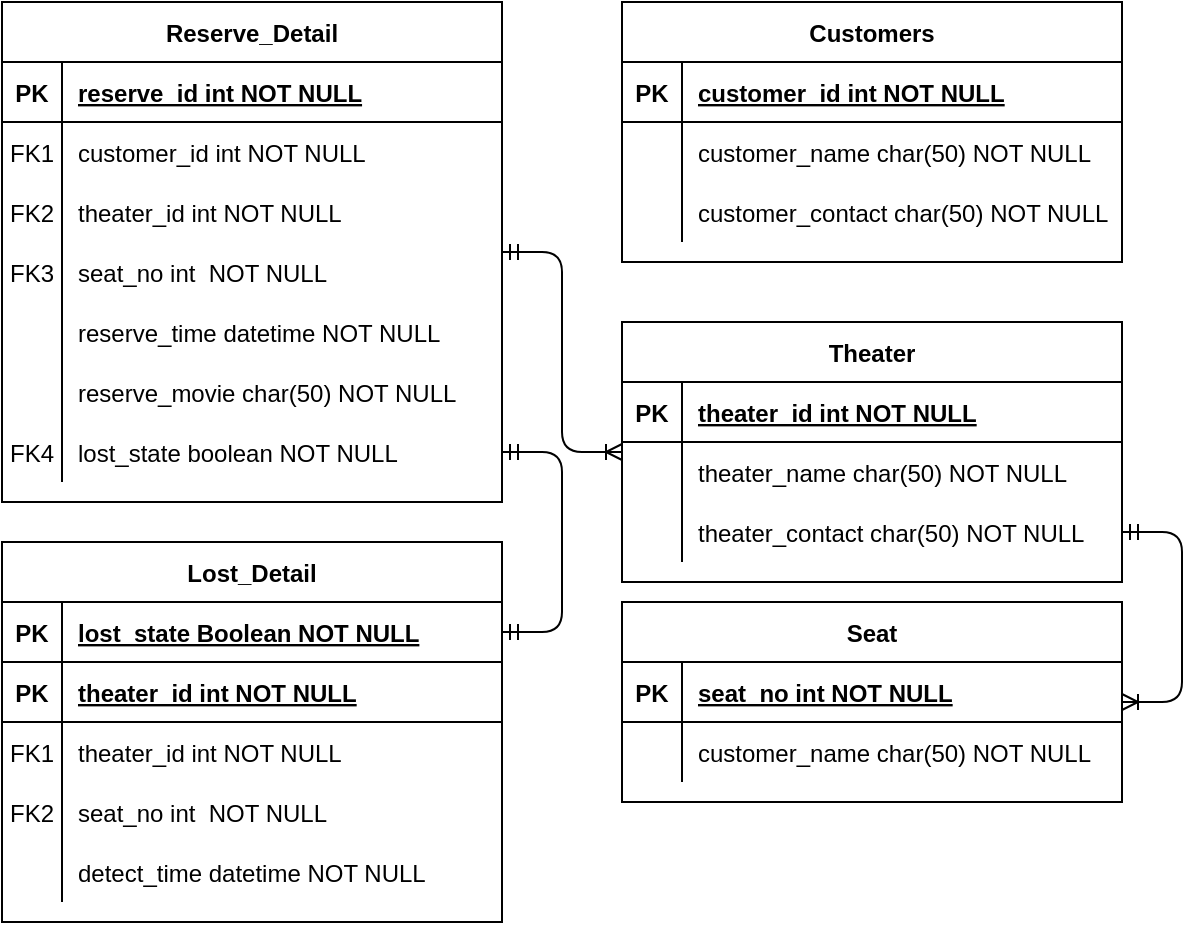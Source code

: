 <mxfile version="14.5.7" type="github">
  <diagram id="R2lEEEUBdFMjLlhIrx00" name="Page-1">
    <mxGraphModel dx="1185" dy="1793" grid="1" gridSize="10" guides="1" tooltips="1" connect="1" arrows="1" fold="1" page="1" pageScale="1" pageWidth="850" pageHeight="1100" math="0" shadow="0" extFonts="Permanent Marker^https://fonts.googleapis.com/css?family=Permanent+Marker">
      <root>
        <mxCell id="0" />
        <mxCell id="1" parent="0" />
        <mxCell id="C-vyLk0tnHw3VtMMgP7b-2" value="Reserve_Detail" style="shape=table;startSize=30;container=1;collapsible=1;childLayout=tableLayout;fixedRows=1;rowLines=0;fontStyle=1;align=center;resizeLast=1;" parent="1" vertex="1">
          <mxGeometry x="160" y="-20" width="250" height="250" as="geometry" />
        </mxCell>
        <mxCell id="C-vyLk0tnHw3VtMMgP7b-3" value="" style="shape=partialRectangle;collapsible=0;dropTarget=0;pointerEvents=0;fillColor=none;points=[[0,0.5],[1,0.5]];portConstraint=eastwest;top=0;left=0;right=0;bottom=1;" parent="C-vyLk0tnHw3VtMMgP7b-2" vertex="1">
          <mxGeometry y="30" width="250" height="30" as="geometry" />
        </mxCell>
        <mxCell id="C-vyLk0tnHw3VtMMgP7b-4" value="PK" style="shape=partialRectangle;overflow=hidden;connectable=0;fillColor=none;top=0;left=0;bottom=0;right=0;fontStyle=1;" parent="C-vyLk0tnHw3VtMMgP7b-3" vertex="1">
          <mxGeometry width="30" height="30" as="geometry" />
        </mxCell>
        <mxCell id="C-vyLk0tnHw3VtMMgP7b-5" value="reserve_id int NOT NULL " style="shape=partialRectangle;overflow=hidden;connectable=0;fillColor=none;top=0;left=0;bottom=0;right=0;align=left;spacingLeft=6;fontStyle=5;" parent="C-vyLk0tnHw3VtMMgP7b-3" vertex="1">
          <mxGeometry x="30" width="220" height="30" as="geometry" />
        </mxCell>
        <mxCell id="C-vyLk0tnHw3VtMMgP7b-6" value="" style="shape=partialRectangle;collapsible=0;dropTarget=0;pointerEvents=0;fillColor=none;points=[[0,0.5],[1,0.5]];portConstraint=eastwest;top=0;left=0;right=0;bottom=0;" parent="C-vyLk0tnHw3VtMMgP7b-2" vertex="1">
          <mxGeometry y="60" width="250" height="30" as="geometry" />
        </mxCell>
        <mxCell id="C-vyLk0tnHw3VtMMgP7b-7" value="FK1" style="shape=partialRectangle;overflow=hidden;connectable=0;fillColor=none;top=0;left=0;bottom=0;right=0;" parent="C-vyLk0tnHw3VtMMgP7b-6" vertex="1">
          <mxGeometry width="30" height="30" as="geometry" />
        </mxCell>
        <mxCell id="C-vyLk0tnHw3VtMMgP7b-8" value="customer_id int NOT NULL" style="shape=partialRectangle;overflow=hidden;connectable=0;fillColor=none;top=0;left=0;bottom=0;right=0;align=left;spacingLeft=6;" parent="C-vyLk0tnHw3VtMMgP7b-6" vertex="1">
          <mxGeometry x="30" width="220" height="30" as="geometry" />
        </mxCell>
        <mxCell id="fnGdS_9XlnBEm4dcvLmP-45" style="shape=partialRectangle;collapsible=0;dropTarget=0;pointerEvents=0;fillColor=none;points=[[0,0.5],[1,0.5]];portConstraint=eastwest;top=0;left=0;right=0;bottom=0;" vertex="1" parent="C-vyLk0tnHw3VtMMgP7b-2">
          <mxGeometry y="90" width="250" height="30" as="geometry" />
        </mxCell>
        <mxCell id="fnGdS_9XlnBEm4dcvLmP-46" value="FK2" style="shape=partialRectangle;overflow=hidden;connectable=0;fillColor=none;top=0;left=0;bottom=0;right=0;" vertex="1" parent="fnGdS_9XlnBEm4dcvLmP-45">
          <mxGeometry width="30" height="30" as="geometry" />
        </mxCell>
        <mxCell id="fnGdS_9XlnBEm4dcvLmP-47" value="theater_id int NOT NULL" style="shape=partialRectangle;overflow=hidden;connectable=0;fillColor=none;top=0;left=0;bottom=0;right=0;align=left;spacingLeft=6;" vertex="1" parent="fnGdS_9XlnBEm4dcvLmP-45">
          <mxGeometry x="30" width="220" height="30" as="geometry" />
        </mxCell>
        <mxCell id="C-vyLk0tnHw3VtMMgP7b-9" value="" style="shape=partialRectangle;collapsible=0;dropTarget=0;pointerEvents=0;fillColor=none;points=[[0,0.5],[1,0.5]];portConstraint=eastwest;top=0;left=0;right=0;bottom=0;" parent="C-vyLk0tnHw3VtMMgP7b-2" vertex="1">
          <mxGeometry y="120" width="250" height="30" as="geometry" />
        </mxCell>
        <mxCell id="C-vyLk0tnHw3VtMMgP7b-10" value="FK3" style="shape=partialRectangle;overflow=hidden;connectable=0;fillColor=none;top=0;left=0;bottom=0;right=0;" parent="C-vyLk0tnHw3VtMMgP7b-9" vertex="1">
          <mxGeometry width="30" height="30" as="geometry" />
        </mxCell>
        <mxCell id="C-vyLk0tnHw3VtMMgP7b-11" value="seat_no int  NOT NULL" style="shape=partialRectangle;overflow=hidden;connectable=0;fillColor=none;top=0;left=0;bottom=0;right=0;align=left;spacingLeft=6;" parent="C-vyLk0tnHw3VtMMgP7b-9" vertex="1">
          <mxGeometry x="30" width="220" height="30" as="geometry" />
        </mxCell>
        <mxCell id="fnGdS_9XlnBEm4dcvLmP-18" style="shape=partialRectangle;collapsible=0;dropTarget=0;pointerEvents=0;fillColor=none;points=[[0,0.5],[1,0.5]];portConstraint=eastwest;top=0;left=0;right=0;bottom=0;" vertex="1" parent="C-vyLk0tnHw3VtMMgP7b-2">
          <mxGeometry y="150" width="250" height="30" as="geometry" />
        </mxCell>
        <mxCell id="fnGdS_9XlnBEm4dcvLmP-19" style="shape=partialRectangle;overflow=hidden;connectable=0;fillColor=none;top=0;left=0;bottom=0;right=0;" vertex="1" parent="fnGdS_9XlnBEm4dcvLmP-18">
          <mxGeometry width="30" height="30" as="geometry" />
        </mxCell>
        <mxCell id="fnGdS_9XlnBEm4dcvLmP-20" value="reserve_time datetime NOT NULL" style="shape=partialRectangle;overflow=hidden;connectable=0;fillColor=none;top=0;left=0;bottom=0;right=0;align=left;spacingLeft=6;" vertex="1" parent="fnGdS_9XlnBEm4dcvLmP-18">
          <mxGeometry x="30" width="220" height="30" as="geometry" />
        </mxCell>
        <mxCell id="fnGdS_9XlnBEm4dcvLmP-21" style="shape=partialRectangle;collapsible=0;dropTarget=0;pointerEvents=0;fillColor=none;points=[[0,0.5],[1,0.5]];portConstraint=eastwest;top=0;left=0;right=0;bottom=0;" vertex="1" parent="C-vyLk0tnHw3VtMMgP7b-2">
          <mxGeometry y="180" width="250" height="30" as="geometry" />
        </mxCell>
        <mxCell id="fnGdS_9XlnBEm4dcvLmP-22" style="shape=partialRectangle;overflow=hidden;connectable=0;fillColor=none;top=0;left=0;bottom=0;right=0;" vertex="1" parent="fnGdS_9XlnBEm4dcvLmP-21">
          <mxGeometry width="30" height="30" as="geometry" />
        </mxCell>
        <mxCell id="fnGdS_9XlnBEm4dcvLmP-23" value="reserve_movie char(50) NOT NULL" style="shape=partialRectangle;overflow=hidden;connectable=0;fillColor=none;top=0;left=0;bottom=0;right=0;align=left;spacingLeft=6;" vertex="1" parent="fnGdS_9XlnBEm4dcvLmP-21">
          <mxGeometry x="30" width="220" height="30" as="geometry" />
        </mxCell>
        <mxCell id="fnGdS_9XlnBEm4dcvLmP-42" style="shape=partialRectangle;collapsible=0;dropTarget=0;pointerEvents=0;fillColor=none;points=[[0,0.5],[1,0.5]];portConstraint=eastwest;top=0;left=0;right=0;bottom=0;" vertex="1" parent="C-vyLk0tnHw3VtMMgP7b-2">
          <mxGeometry y="210" width="250" height="30" as="geometry" />
        </mxCell>
        <mxCell id="fnGdS_9XlnBEm4dcvLmP-43" value="FK4" style="shape=partialRectangle;overflow=hidden;connectable=0;fillColor=none;top=0;left=0;bottom=0;right=0;" vertex="1" parent="fnGdS_9XlnBEm4dcvLmP-42">
          <mxGeometry width="30" height="30" as="geometry" />
        </mxCell>
        <mxCell id="fnGdS_9XlnBEm4dcvLmP-44" value="lost_state boolean NOT NULL" style="shape=partialRectangle;overflow=hidden;connectable=0;fillColor=none;top=0;left=0;bottom=0;right=0;align=left;spacingLeft=6;" vertex="1" parent="fnGdS_9XlnBEm4dcvLmP-42">
          <mxGeometry x="30" width="220" height="30" as="geometry" />
        </mxCell>
        <mxCell id="C-vyLk0tnHw3VtMMgP7b-13" value="Theater" style="shape=table;startSize=30;container=1;collapsible=1;childLayout=tableLayout;fixedRows=1;rowLines=0;fontStyle=1;align=center;resizeLast=1;" parent="1" vertex="1">
          <mxGeometry x="470" y="140" width="250" height="130" as="geometry" />
        </mxCell>
        <mxCell id="C-vyLk0tnHw3VtMMgP7b-14" value="" style="shape=partialRectangle;collapsible=0;dropTarget=0;pointerEvents=0;fillColor=none;points=[[0,0.5],[1,0.5]];portConstraint=eastwest;top=0;left=0;right=0;bottom=1;" parent="C-vyLk0tnHw3VtMMgP7b-13" vertex="1">
          <mxGeometry y="30" width="250" height="30" as="geometry" />
        </mxCell>
        <mxCell id="C-vyLk0tnHw3VtMMgP7b-15" value="PK" style="shape=partialRectangle;overflow=hidden;connectable=0;fillColor=none;top=0;left=0;bottom=0;right=0;fontStyle=1;" parent="C-vyLk0tnHw3VtMMgP7b-14" vertex="1">
          <mxGeometry width="30" height="30" as="geometry" />
        </mxCell>
        <mxCell id="C-vyLk0tnHw3VtMMgP7b-16" value="theater_id int NOT NULL " style="shape=partialRectangle;overflow=hidden;connectable=0;fillColor=none;top=0;left=0;bottom=0;right=0;align=left;spacingLeft=6;fontStyle=5;" parent="C-vyLk0tnHw3VtMMgP7b-14" vertex="1">
          <mxGeometry x="30" width="220" height="30" as="geometry" />
        </mxCell>
        <mxCell id="C-vyLk0tnHw3VtMMgP7b-17" value="" style="shape=partialRectangle;collapsible=0;dropTarget=0;pointerEvents=0;fillColor=none;points=[[0,0.5],[1,0.5]];portConstraint=eastwest;top=0;left=0;right=0;bottom=0;" parent="C-vyLk0tnHw3VtMMgP7b-13" vertex="1">
          <mxGeometry y="60" width="250" height="30" as="geometry" />
        </mxCell>
        <mxCell id="C-vyLk0tnHw3VtMMgP7b-18" value="" style="shape=partialRectangle;overflow=hidden;connectable=0;fillColor=none;top=0;left=0;bottom=0;right=0;" parent="C-vyLk0tnHw3VtMMgP7b-17" vertex="1">
          <mxGeometry width="30" height="30" as="geometry" />
        </mxCell>
        <mxCell id="C-vyLk0tnHw3VtMMgP7b-19" value="theater_name char(50) NOT NULL" style="shape=partialRectangle;overflow=hidden;connectable=0;fillColor=none;top=0;left=0;bottom=0;right=0;align=left;spacingLeft=6;" parent="C-vyLk0tnHw3VtMMgP7b-17" vertex="1">
          <mxGeometry x="30" width="220" height="30" as="geometry" />
        </mxCell>
        <mxCell id="C-vyLk0tnHw3VtMMgP7b-20" value="" style="shape=partialRectangle;collapsible=0;dropTarget=0;pointerEvents=0;fillColor=none;points=[[0,0.5],[1,0.5]];portConstraint=eastwest;top=0;left=0;right=0;bottom=0;" parent="C-vyLk0tnHw3VtMMgP7b-13" vertex="1">
          <mxGeometry y="90" width="250" height="30" as="geometry" />
        </mxCell>
        <mxCell id="C-vyLk0tnHw3VtMMgP7b-21" value="" style="shape=partialRectangle;overflow=hidden;connectable=0;fillColor=none;top=0;left=0;bottom=0;right=0;" parent="C-vyLk0tnHw3VtMMgP7b-20" vertex="1">
          <mxGeometry width="30" height="30" as="geometry" />
        </mxCell>
        <mxCell id="C-vyLk0tnHw3VtMMgP7b-22" value="theater_contact char(50) NOT NULL" style="shape=partialRectangle;overflow=hidden;connectable=0;fillColor=none;top=0;left=0;bottom=0;right=0;align=left;spacingLeft=6;" parent="C-vyLk0tnHw3VtMMgP7b-20" vertex="1">
          <mxGeometry x="30" width="220" height="30" as="geometry" />
        </mxCell>
        <mxCell id="C-vyLk0tnHw3VtMMgP7b-23" value="Seat" style="shape=table;startSize=30;container=1;collapsible=1;childLayout=tableLayout;fixedRows=1;rowLines=0;fontStyle=1;align=center;resizeLast=1;" parent="1" vertex="1">
          <mxGeometry x="470" y="280" width="250" height="100" as="geometry" />
        </mxCell>
        <mxCell id="C-vyLk0tnHw3VtMMgP7b-24" value="" style="shape=partialRectangle;collapsible=0;dropTarget=0;pointerEvents=0;fillColor=none;points=[[0,0.5],[1,0.5]];portConstraint=eastwest;top=0;left=0;right=0;bottom=1;" parent="C-vyLk0tnHw3VtMMgP7b-23" vertex="1">
          <mxGeometry y="30" width="250" height="30" as="geometry" />
        </mxCell>
        <mxCell id="C-vyLk0tnHw3VtMMgP7b-25" value="PK" style="shape=partialRectangle;overflow=hidden;connectable=0;fillColor=none;top=0;left=0;bottom=0;right=0;fontStyle=1;" parent="C-vyLk0tnHw3VtMMgP7b-24" vertex="1">
          <mxGeometry width="30" height="30" as="geometry" />
        </mxCell>
        <mxCell id="C-vyLk0tnHw3VtMMgP7b-26" value="seat_no int NOT NULL" style="shape=partialRectangle;overflow=hidden;connectable=0;fillColor=none;top=0;left=0;bottom=0;right=0;align=left;spacingLeft=6;fontStyle=5;" parent="C-vyLk0tnHw3VtMMgP7b-24" vertex="1">
          <mxGeometry x="30" width="220" height="30" as="geometry" />
        </mxCell>
        <mxCell id="C-vyLk0tnHw3VtMMgP7b-27" value="" style="shape=partialRectangle;collapsible=0;dropTarget=0;pointerEvents=0;fillColor=none;points=[[0,0.5],[1,0.5]];portConstraint=eastwest;top=0;left=0;right=0;bottom=0;" parent="C-vyLk0tnHw3VtMMgP7b-23" vertex="1">
          <mxGeometry y="60" width="250" height="30" as="geometry" />
        </mxCell>
        <mxCell id="C-vyLk0tnHw3VtMMgP7b-28" value="" style="shape=partialRectangle;overflow=hidden;connectable=0;fillColor=none;top=0;left=0;bottom=0;right=0;" parent="C-vyLk0tnHw3VtMMgP7b-27" vertex="1">
          <mxGeometry width="30" height="30" as="geometry" />
        </mxCell>
        <mxCell id="C-vyLk0tnHw3VtMMgP7b-29" value="customer_name char(50) NOT NULL" style="shape=partialRectangle;overflow=hidden;connectable=0;fillColor=none;top=0;left=0;bottom=0;right=0;align=left;spacingLeft=6;" parent="C-vyLk0tnHw3VtMMgP7b-27" vertex="1">
          <mxGeometry x="30" width="220" height="30" as="geometry" />
        </mxCell>
        <mxCell id="fnGdS_9XlnBEm4dcvLmP-1" value="Customers" style="shape=table;startSize=30;container=1;collapsible=1;childLayout=tableLayout;fixedRows=1;rowLines=0;fontStyle=1;align=center;resizeLast=1;" vertex="1" parent="1">
          <mxGeometry x="470" y="-20" width="250" height="130" as="geometry">
            <mxRectangle x="110" y="110" width="100" height="30" as="alternateBounds" />
          </mxGeometry>
        </mxCell>
        <mxCell id="fnGdS_9XlnBEm4dcvLmP-2" value="" style="shape=partialRectangle;collapsible=0;dropTarget=0;pointerEvents=0;fillColor=none;points=[[0,0.5],[1,0.5]];portConstraint=eastwest;top=0;left=0;right=0;bottom=1;" vertex="1" parent="fnGdS_9XlnBEm4dcvLmP-1">
          <mxGeometry y="30" width="250" height="30" as="geometry" />
        </mxCell>
        <mxCell id="fnGdS_9XlnBEm4dcvLmP-3" value="PK" style="shape=partialRectangle;overflow=hidden;connectable=0;fillColor=none;top=0;left=0;bottom=0;right=0;fontStyle=1;" vertex="1" parent="fnGdS_9XlnBEm4dcvLmP-2">
          <mxGeometry width="30" height="30" as="geometry" />
        </mxCell>
        <mxCell id="fnGdS_9XlnBEm4dcvLmP-4" value="customer_id int NOT NULL " style="shape=partialRectangle;overflow=hidden;connectable=0;fillColor=none;top=0;left=0;bottom=0;right=0;align=left;spacingLeft=6;fontStyle=5;" vertex="1" parent="fnGdS_9XlnBEm4dcvLmP-2">
          <mxGeometry x="30" width="220" height="30" as="geometry" />
        </mxCell>
        <mxCell id="fnGdS_9XlnBEm4dcvLmP-5" value="" style="shape=partialRectangle;collapsible=0;dropTarget=0;pointerEvents=0;fillColor=none;points=[[0,0.5],[1,0.5]];portConstraint=eastwest;top=0;left=0;right=0;bottom=0;" vertex="1" parent="fnGdS_9XlnBEm4dcvLmP-1">
          <mxGeometry y="60" width="250" height="30" as="geometry" />
        </mxCell>
        <mxCell id="fnGdS_9XlnBEm4dcvLmP-6" value="" style="shape=partialRectangle;overflow=hidden;connectable=0;fillColor=none;top=0;left=0;bottom=0;right=0;" vertex="1" parent="fnGdS_9XlnBEm4dcvLmP-5">
          <mxGeometry width="30" height="30" as="geometry" />
        </mxCell>
        <mxCell id="fnGdS_9XlnBEm4dcvLmP-7" value="customer_name char(50) NOT NULL" style="shape=partialRectangle;overflow=hidden;connectable=0;fillColor=none;top=0;left=0;bottom=0;right=0;align=left;spacingLeft=6;" vertex="1" parent="fnGdS_9XlnBEm4dcvLmP-5">
          <mxGeometry x="30" width="220" height="30" as="geometry" />
        </mxCell>
        <mxCell id="fnGdS_9XlnBEm4dcvLmP-15" style="shape=partialRectangle;collapsible=0;dropTarget=0;pointerEvents=0;fillColor=none;points=[[0,0.5],[1,0.5]];portConstraint=eastwest;top=0;left=0;right=0;bottom=0;" vertex="1" parent="fnGdS_9XlnBEm4dcvLmP-1">
          <mxGeometry y="90" width="250" height="30" as="geometry" />
        </mxCell>
        <mxCell id="fnGdS_9XlnBEm4dcvLmP-16" style="shape=partialRectangle;overflow=hidden;connectable=0;fillColor=none;top=0;left=0;bottom=0;right=0;" vertex="1" parent="fnGdS_9XlnBEm4dcvLmP-15">
          <mxGeometry width="30" height="30" as="geometry" />
        </mxCell>
        <mxCell id="fnGdS_9XlnBEm4dcvLmP-17" value="customer_contact char(50) NOT NULL" style="shape=partialRectangle;overflow=hidden;connectable=0;fillColor=none;top=0;left=0;bottom=0;right=0;align=left;spacingLeft=6;strokeColor=#FF3333;" vertex="1" parent="fnGdS_9XlnBEm4dcvLmP-15">
          <mxGeometry x="30" width="220" height="30" as="geometry" />
        </mxCell>
        <mxCell id="fnGdS_9XlnBEm4dcvLmP-48" value="Lost_Detail" style="shape=table;startSize=30;container=1;collapsible=1;childLayout=tableLayout;fixedRows=1;rowLines=0;fontStyle=1;align=center;resizeLast=1;" vertex="1" parent="1">
          <mxGeometry x="160" y="250" width="250" height="190" as="geometry" />
        </mxCell>
        <mxCell id="fnGdS_9XlnBEm4dcvLmP-49" value="" style="shape=partialRectangle;collapsible=0;dropTarget=0;pointerEvents=0;fillColor=none;points=[[0,0.5],[1,0.5]];portConstraint=eastwest;top=0;left=0;right=0;bottom=1;" vertex="1" parent="fnGdS_9XlnBEm4dcvLmP-48">
          <mxGeometry y="30" width="250" height="30" as="geometry" />
        </mxCell>
        <mxCell id="fnGdS_9XlnBEm4dcvLmP-50" value="PK" style="shape=partialRectangle;overflow=hidden;connectable=0;fillColor=none;top=0;left=0;bottom=0;right=0;fontStyle=1;" vertex="1" parent="fnGdS_9XlnBEm4dcvLmP-49">
          <mxGeometry width="30" height="30" as="geometry" />
        </mxCell>
        <mxCell id="fnGdS_9XlnBEm4dcvLmP-51" value="lost_state Boolean NOT NULL " style="shape=partialRectangle;overflow=hidden;connectable=0;fillColor=none;top=0;left=0;bottom=0;right=0;align=left;spacingLeft=6;fontStyle=5;" vertex="1" parent="fnGdS_9XlnBEm4dcvLmP-49">
          <mxGeometry x="30" width="220" height="30" as="geometry" />
        </mxCell>
        <mxCell id="fnGdS_9XlnBEm4dcvLmP-77" style="shape=partialRectangle;collapsible=0;dropTarget=0;pointerEvents=0;fillColor=none;points=[[0,0.5],[1,0.5]];portConstraint=eastwest;top=0;left=0;right=0;bottom=1;" vertex="1" parent="fnGdS_9XlnBEm4dcvLmP-48">
          <mxGeometry y="60" width="250" height="30" as="geometry" />
        </mxCell>
        <mxCell id="fnGdS_9XlnBEm4dcvLmP-78" value="PK" style="shape=partialRectangle;overflow=hidden;connectable=0;fillColor=none;top=0;left=0;bottom=0;right=0;fontStyle=1;" vertex="1" parent="fnGdS_9XlnBEm4dcvLmP-77">
          <mxGeometry width="30" height="30" as="geometry" />
        </mxCell>
        <mxCell id="fnGdS_9XlnBEm4dcvLmP-79" value="theater_id int NOT NULL" style="shape=partialRectangle;overflow=hidden;connectable=0;fillColor=none;top=0;left=0;bottom=0;right=0;align=left;spacingLeft=6;fontStyle=5;" vertex="1" parent="fnGdS_9XlnBEm4dcvLmP-77">
          <mxGeometry x="30" width="220" height="30" as="geometry" />
        </mxCell>
        <mxCell id="fnGdS_9XlnBEm4dcvLmP-55" style="shape=partialRectangle;collapsible=0;dropTarget=0;pointerEvents=0;fillColor=none;points=[[0,0.5],[1,0.5]];portConstraint=eastwest;top=0;left=0;right=0;bottom=0;" vertex="1" parent="fnGdS_9XlnBEm4dcvLmP-48">
          <mxGeometry y="90" width="250" height="30" as="geometry" />
        </mxCell>
        <mxCell id="fnGdS_9XlnBEm4dcvLmP-56" value="FK1" style="shape=partialRectangle;overflow=hidden;connectable=0;fillColor=none;top=0;left=0;bottom=0;right=0;" vertex="1" parent="fnGdS_9XlnBEm4dcvLmP-55">
          <mxGeometry width="30" height="30" as="geometry" />
        </mxCell>
        <mxCell id="fnGdS_9XlnBEm4dcvLmP-57" value="theater_id int NOT NULL" style="shape=partialRectangle;overflow=hidden;connectable=0;fillColor=none;top=0;left=0;bottom=0;right=0;align=left;spacingLeft=6;" vertex="1" parent="fnGdS_9XlnBEm4dcvLmP-55">
          <mxGeometry x="30" width="220" height="30" as="geometry" />
        </mxCell>
        <mxCell id="fnGdS_9XlnBEm4dcvLmP-58" value="" style="shape=partialRectangle;collapsible=0;dropTarget=0;pointerEvents=0;fillColor=none;points=[[0,0.5],[1,0.5]];portConstraint=eastwest;top=0;left=0;right=0;bottom=0;" vertex="1" parent="fnGdS_9XlnBEm4dcvLmP-48">
          <mxGeometry y="120" width="250" height="30" as="geometry" />
        </mxCell>
        <mxCell id="fnGdS_9XlnBEm4dcvLmP-59" value="FK2" style="shape=partialRectangle;overflow=hidden;connectable=0;fillColor=none;top=0;left=0;bottom=0;right=0;" vertex="1" parent="fnGdS_9XlnBEm4dcvLmP-58">
          <mxGeometry width="30" height="30" as="geometry" />
        </mxCell>
        <mxCell id="fnGdS_9XlnBEm4dcvLmP-60" value="seat_no int  NOT NULL" style="shape=partialRectangle;overflow=hidden;connectable=0;fillColor=none;top=0;left=0;bottom=0;right=0;align=left;spacingLeft=6;" vertex="1" parent="fnGdS_9XlnBEm4dcvLmP-58">
          <mxGeometry x="30" width="220" height="30" as="geometry" />
        </mxCell>
        <mxCell id="fnGdS_9XlnBEm4dcvLmP-80" style="shape=partialRectangle;collapsible=0;dropTarget=0;pointerEvents=0;fillColor=none;points=[[0,0.5],[1,0.5]];portConstraint=eastwest;top=0;left=0;right=0;bottom=0;" vertex="1" parent="fnGdS_9XlnBEm4dcvLmP-48">
          <mxGeometry y="150" width="250" height="30" as="geometry" />
        </mxCell>
        <mxCell id="fnGdS_9XlnBEm4dcvLmP-81" style="shape=partialRectangle;overflow=hidden;connectable=0;fillColor=none;top=0;left=0;bottom=0;right=0;" vertex="1" parent="fnGdS_9XlnBEm4dcvLmP-80">
          <mxGeometry width="30" height="30" as="geometry" />
        </mxCell>
        <mxCell id="fnGdS_9XlnBEm4dcvLmP-82" value="detect_time datetime NOT NULL" style="shape=partialRectangle;overflow=hidden;connectable=0;fillColor=none;top=0;left=0;bottom=0;right=0;align=left;spacingLeft=6;" vertex="1" parent="fnGdS_9XlnBEm4dcvLmP-80">
          <mxGeometry x="30" width="220" height="30" as="geometry" />
        </mxCell>
        <mxCell id="fnGdS_9XlnBEm4dcvLmP-74" value="" style="edgeStyle=entityRelationEdgeStyle;fontSize=12;html=1;endArrow=ERoneToMany;startArrow=ERmandOne;exitX=1;exitY=0.5;exitDx=0;exitDy=0;" edge="1" parent="1" source="C-vyLk0tnHw3VtMMgP7b-20" target="C-vyLk0tnHw3VtMMgP7b-23">
          <mxGeometry width="100" height="100" relative="1" as="geometry">
            <mxPoint x="790" y="390" as="sourcePoint" />
            <mxPoint x="890" y="290" as="targetPoint" />
          </mxGeometry>
        </mxCell>
        <mxCell id="fnGdS_9XlnBEm4dcvLmP-76" value="" style="edgeStyle=entityRelationEdgeStyle;fontSize=12;html=1;endArrow=ERoneToMany;startArrow=ERmandOne;" edge="1" parent="1" source="C-vyLk0tnHw3VtMMgP7b-2" target="C-vyLk0tnHw3VtMMgP7b-13">
          <mxGeometry width="100" height="100" relative="1" as="geometry">
            <mxPoint x="740" y="475" as="sourcePoint" />
            <mxPoint x="740" y="620" as="targetPoint" />
          </mxGeometry>
        </mxCell>
        <mxCell id="fnGdS_9XlnBEm4dcvLmP-83" value="" style="edgeStyle=entityRelationEdgeStyle;fontSize=12;html=1;endArrow=ERmandOne;startArrow=ERmandOne;exitX=1;exitY=0.5;exitDx=0;exitDy=0;entryX=1;entryY=0.5;entryDx=0;entryDy=0;" edge="1" parent="1" source="fnGdS_9XlnBEm4dcvLmP-42" target="fnGdS_9XlnBEm4dcvLmP-49">
          <mxGeometry width="100" height="100" relative="1" as="geometry">
            <mxPoint x="400" y="160" as="sourcePoint" />
            <mxPoint x="500" y="60" as="targetPoint" />
          </mxGeometry>
        </mxCell>
      </root>
    </mxGraphModel>
  </diagram>
</mxfile>
